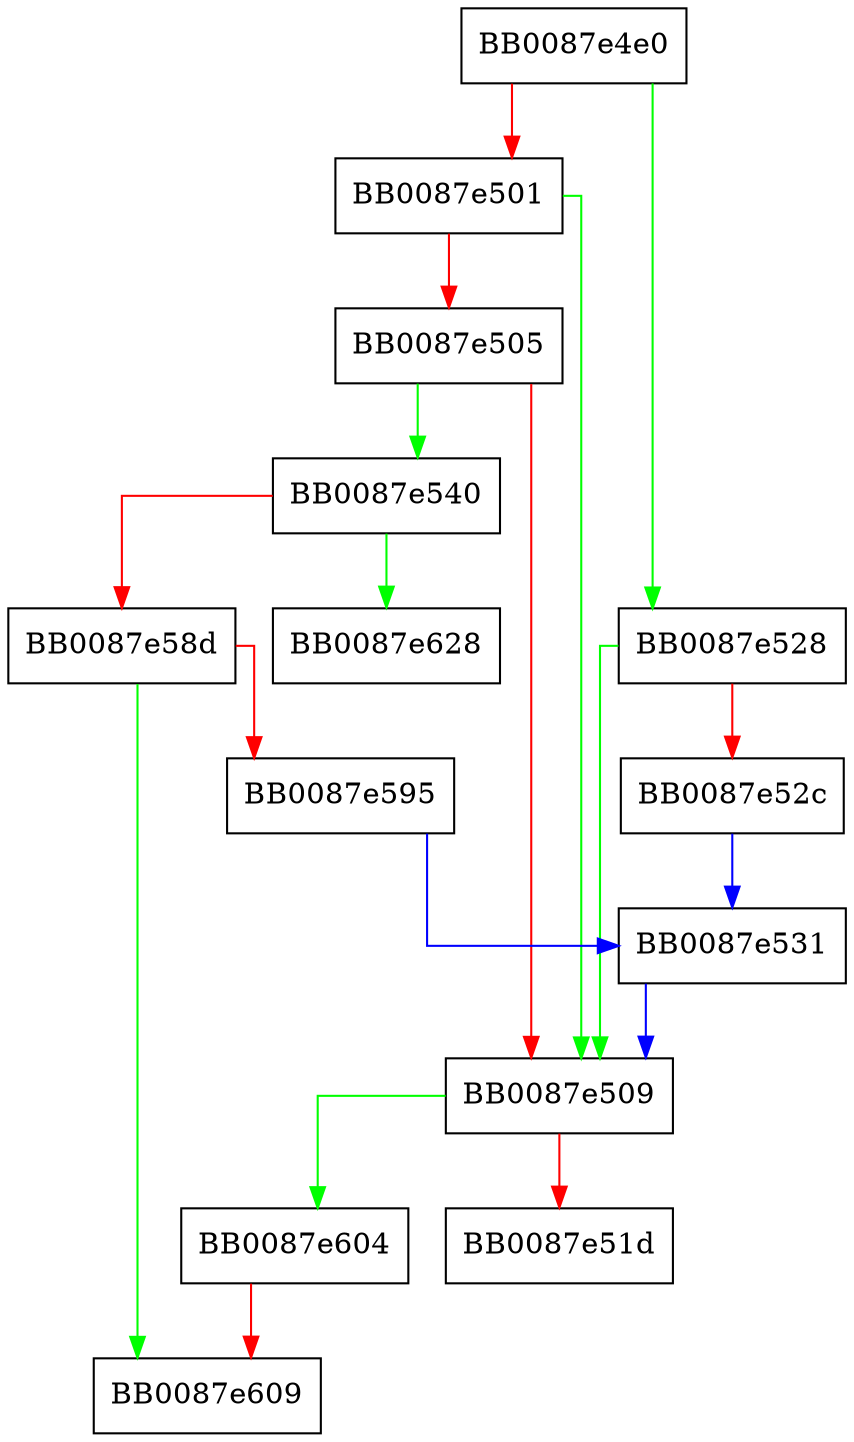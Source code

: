 digraph _IO_fwide {
  node [shape="box"];
  graph [splines=ortho];
  BB0087e4e0 -> BB0087e528 [color="green"];
  BB0087e4e0 -> BB0087e501 [color="red"];
  BB0087e501 -> BB0087e509 [color="green"];
  BB0087e501 -> BB0087e505 [color="red"];
  BB0087e505 -> BB0087e540 [color="green"];
  BB0087e505 -> BB0087e509 [color="red"];
  BB0087e509 -> BB0087e604 [color="green"];
  BB0087e509 -> BB0087e51d [color="red"];
  BB0087e528 -> BB0087e509 [color="green"];
  BB0087e528 -> BB0087e52c [color="red"];
  BB0087e52c -> BB0087e531 [color="blue"];
  BB0087e531 -> BB0087e509 [color="blue"];
  BB0087e540 -> BB0087e628 [color="green"];
  BB0087e540 -> BB0087e58d [color="red"];
  BB0087e58d -> BB0087e609 [color="green"];
  BB0087e58d -> BB0087e595 [color="red"];
  BB0087e595 -> BB0087e531 [color="blue"];
  BB0087e604 -> BB0087e609 [color="red"];
}